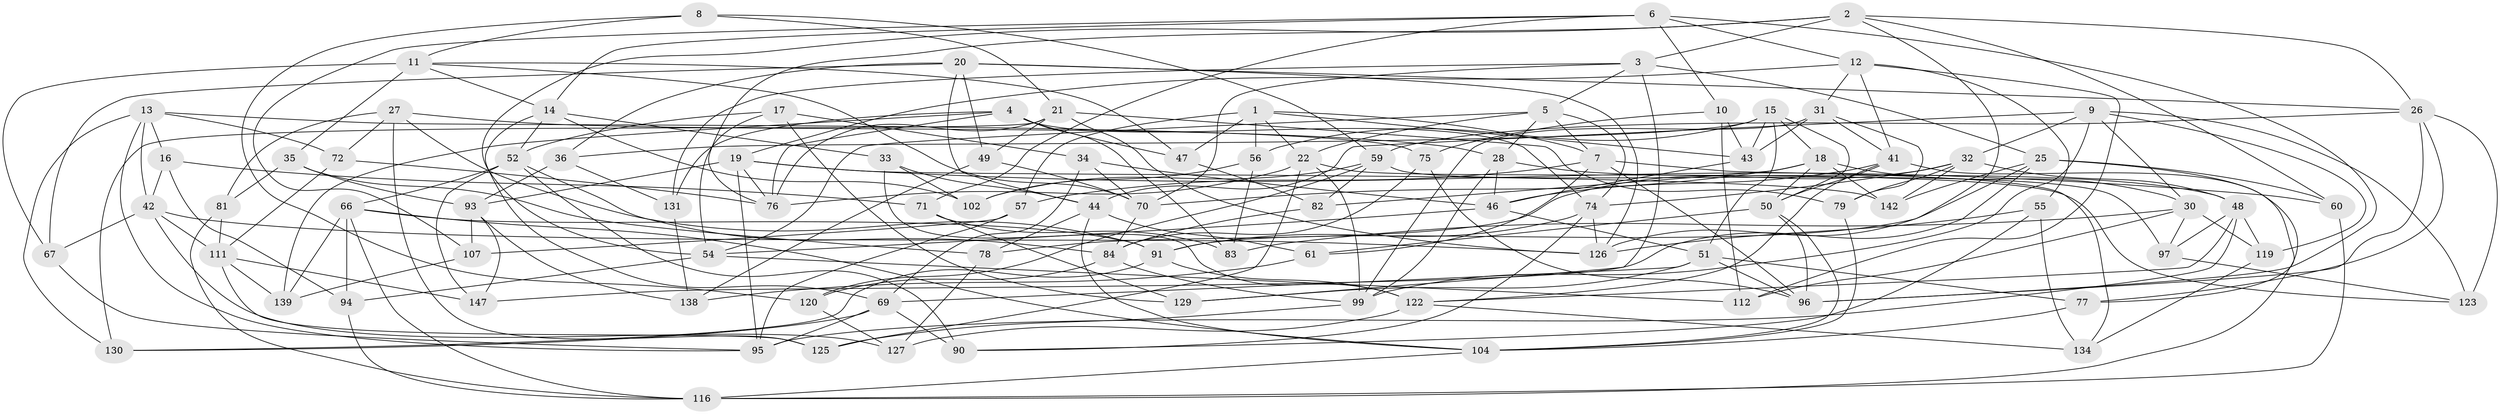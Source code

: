 // Generated by graph-tools (version 1.1) at 2025/24/03/03/25 07:24:23]
// undirected, 96 vertices, 242 edges
graph export_dot {
graph [start="1"]
  node [color=gray90,style=filled];
  1 [super="+101"];
  2 [super="+24"];
  3 [super="+29"];
  4 [super="+58"];
  5 [super="+103"];
  6 [super="+45"];
  7 [super="+38"];
  8;
  9 [super="+114"];
  10;
  11 [super="+98"];
  12 [super="+53"];
  13 [super="+132"];
  14 [super="+110"];
  15 [super="+23"];
  16;
  17;
  18 [super="+87"];
  19 [super="+137"];
  20 [super="+39"];
  21 [super="+65"];
  22 [super="+40"];
  25 [super="+144"];
  26 [super="+37"];
  27 [super="+100"];
  28 [super="+117"];
  30 [super="+113"];
  31 [super="+89"];
  32 [super="+105"];
  33;
  34;
  35;
  36;
  41 [super="+85"];
  42 [super="+80"];
  43 [super="+63"];
  44 [super="+115"];
  46 [super="+73"];
  47;
  48 [super="+86"];
  49;
  50 [super="+121"];
  51 [super="+68"];
  52 [super="+62"];
  54 [super="+64"];
  55;
  56;
  57;
  59 [super="+133"];
  60;
  61;
  66 [super="+118"];
  67;
  69 [super="+146"];
  70 [super="+88"];
  71;
  72;
  74 [super="+92"];
  75;
  76 [super="+136"];
  77;
  78;
  79;
  81;
  82;
  83;
  84 [super="+128"];
  90;
  91 [super="+108"];
  93 [super="+143"];
  94;
  95 [super="+124"];
  96 [super="+106"];
  97;
  99 [super="+140"];
  102;
  104 [super="+109"];
  107;
  111 [super="+135"];
  112;
  116 [super="+148"];
  119;
  120;
  122 [super="+145"];
  123;
  125;
  126 [super="+141"];
  127;
  129;
  130;
  131;
  134;
  138;
  139;
  142;
  147;
  1 -- 57;
  1 -- 47;
  1 -- 56;
  1 -- 7;
  1 -- 43;
  1 -- 22;
  2 -- 3;
  2 -- 76;
  2 -- 60;
  2 -- 54;
  2 -- 126;
  2 -- 26;
  3 -- 129;
  3 -- 25;
  3 -- 131;
  3 -- 5;
  3 -- 70;
  4 -- 139;
  4 -- 74;
  4 -- 76;
  4 -- 83;
  4 -- 131;
  4 -- 47;
  5 -- 74;
  5 -- 7;
  5 -- 54;
  5 -- 22;
  5 -- 28;
  6 -- 71;
  6 -- 107;
  6 -- 96;
  6 -- 10;
  6 -- 14;
  6 -- 12;
  7 -- 134;
  7 -- 57;
  7 -- 61;
  7 -- 96;
  8 -- 11;
  8 -- 120;
  8 -- 59;
  8 -- 21;
  9 -- 123;
  9 -- 99;
  9 -- 30;
  9 -- 32;
  9 -- 44;
  9 -- 119;
  10 -- 75;
  10 -- 112;
  10 -- 43;
  11 -- 35;
  11 -- 70;
  11 -- 67;
  11 -- 14;
  11 -- 47;
  12 -- 31;
  12 -- 55;
  12 -- 19;
  12 -- 112;
  12 -- 41;
  13 -- 72;
  13 -- 130;
  13 -- 42;
  13 -- 16;
  13 -- 75;
  13 -- 95;
  14 -- 102;
  14 -- 69;
  14 -- 33;
  14 -- 52;
  15 -- 56;
  15 -- 51;
  15 -- 50;
  15 -- 43;
  15 -- 36;
  15 -- 18;
  16 -- 42;
  16 -- 94;
  16 -- 71;
  17 -- 34;
  17 -- 129;
  17 -- 54;
  17 -- 52;
  18 -- 142;
  18 -- 50;
  18 -- 30;
  18 -- 82;
  18 -- 70;
  19 -- 76;
  19 -- 142;
  19 -- 60;
  19 -- 95;
  19 -- 93;
  20 -- 26;
  20 -- 67;
  20 -- 36;
  20 -- 49;
  20 -- 126;
  20 -- 44;
  21 -- 130;
  21 -- 76;
  21 -- 49;
  21 -- 79;
  21 -- 126;
  22 -- 76;
  22 -- 99;
  22 -- 123;
  22 -- 125;
  25 -- 60;
  25 -- 147;
  25 -- 77;
  25 -- 142;
  25 -- 91;
  26 -- 59;
  26 -- 77;
  26 -- 96;
  26 -- 123;
  27 -- 81;
  27 -- 72;
  27 -- 28 [weight=2];
  27 -- 91;
  27 -- 125;
  28 -- 48;
  28 -- 99;
  28 -- 46;
  30 -- 83;
  30 -- 112;
  30 -- 119;
  30 -- 97;
  31 -- 99;
  31 -- 79;
  31 -- 43 [weight=2];
  31 -- 41;
  32 -- 142;
  32 -- 74;
  32 -- 78;
  32 -- 79;
  32 -- 48;
  33 -- 122;
  33 -- 102;
  33 -- 44;
  34 -- 46;
  34 -- 69;
  34 -- 70;
  35 -- 81;
  35 -- 78;
  35 -- 93;
  36 -- 131;
  36 -- 93;
  41 -- 122;
  41 -- 50;
  41 -- 116;
  41 -- 46;
  42 -- 67;
  42 -- 111;
  42 -- 126;
  42 -- 127;
  43 -- 46;
  44 -- 61;
  44 -- 78;
  44 -- 104;
  46 -- 54;
  46 -- 51;
  47 -- 82;
  48 -- 97;
  48 -- 95;
  48 -- 122;
  48 -- 119;
  49 -- 70;
  49 -- 138;
  50 -- 104;
  50 -- 61;
  50 -- 96;
  51 -- 129;
  51 -- 77;
  51 -- 69;
  51 -- 96;
  52 -- 66;
  52 -- 90;
  52 -- 147;
  52 -- 84;
  54 -- 112;
  54 -- 94;
  55 -- 90;
  55 -- 126;
  55 -- 134;
  56 -- 83;
  56 -- 102;
  57 -- 107;
  57 -- 95;
  59 -- 102;
  59 -- 82;
  59 -- 120;
  59 -- 97;
  60 -- 116;
  61 -- 138;
  66 -- 139;
  66 -- 94;
  66 -- 91;
  66 -- 104;
  66 -- 116;
  67 -- 95;
  69 -- 90;
  69 -- 95;
  69 -- 130;
  70 -- 84;
  71 -- 129;
  71 -- 83;
  72 -- 111;
  72 -- 76;
  74 -- 90;
  74 -- 91;
  74 -- 126;
  75 -- 96;
  75 -- 84;
  77 -- 104;
  78 -- 127;
  79 -- 104;
  81 -- 116;
  81 -- 111;
  82 -- 84;
  84 -- 99;
  84 -- 120;
  91 -- 130;
  91 -- 122;
  93 -- 147;
  93 -- 107;
  93 -- 138;
  94 -- 116;
  97 -- 123;
  99 -- 125;
  104 -- 116;
  107 -- 139;
  111 -- 125;
  111 -- 139;
  111 -- 147;
  119 -- 134;
  120 -- 127;
  122 -- 134;
  122 -- 127;
  131 -- 138;
}
